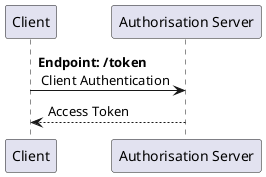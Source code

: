 @startuml

participant "Client" as client
participant "Authorisation Server" as authorisation_server

client -> authorisation_server: **Endpoint: /token** \n Client Authentication
authorisation_server --> client: Access Token

@enduml